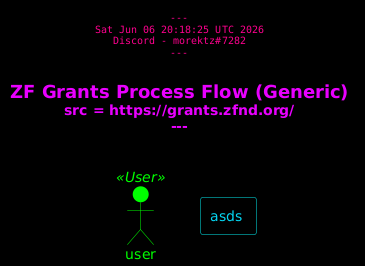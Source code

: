 @startuml

/'
This is for - https://github.com/morektz/MorektzBountySmash/blob/main/D/qbrzg.md#seletion-process
Diagram being generated from this source  - https://grants.zfnd.org/
'/ 

' Scaling
' scale 2

'Styling 
skinparam {
    DefaultTextAlignment Center
    DefaultFontName DejaVu Sans
    ArrowColor Gold
    backgroundColor Black
    TitleFontColor E900FF
    Shadowing False

    HeaderFontName Monospaced
    HeaderFontColor FF008E

    ActorBackgroundColor Lime
    ActorBorderColor Lime 
    ActorFontColor Lime

    RectangleBorderColor #04ECF0
    RectangleBackgroundColor Black
    RectangleFontColor #04D4F0

}

center header 

---
%date()
Discord - morektz#7282
---

end header 

title 
= ZF Grants Process Flow (Generic)
src = https://grants.zfnd.org/
---

end title 

' Actual Code 

:user: as u1 <<User>>

' Boxes 

rectangle r1 [
    asds 
]


'Connections 





@enduml